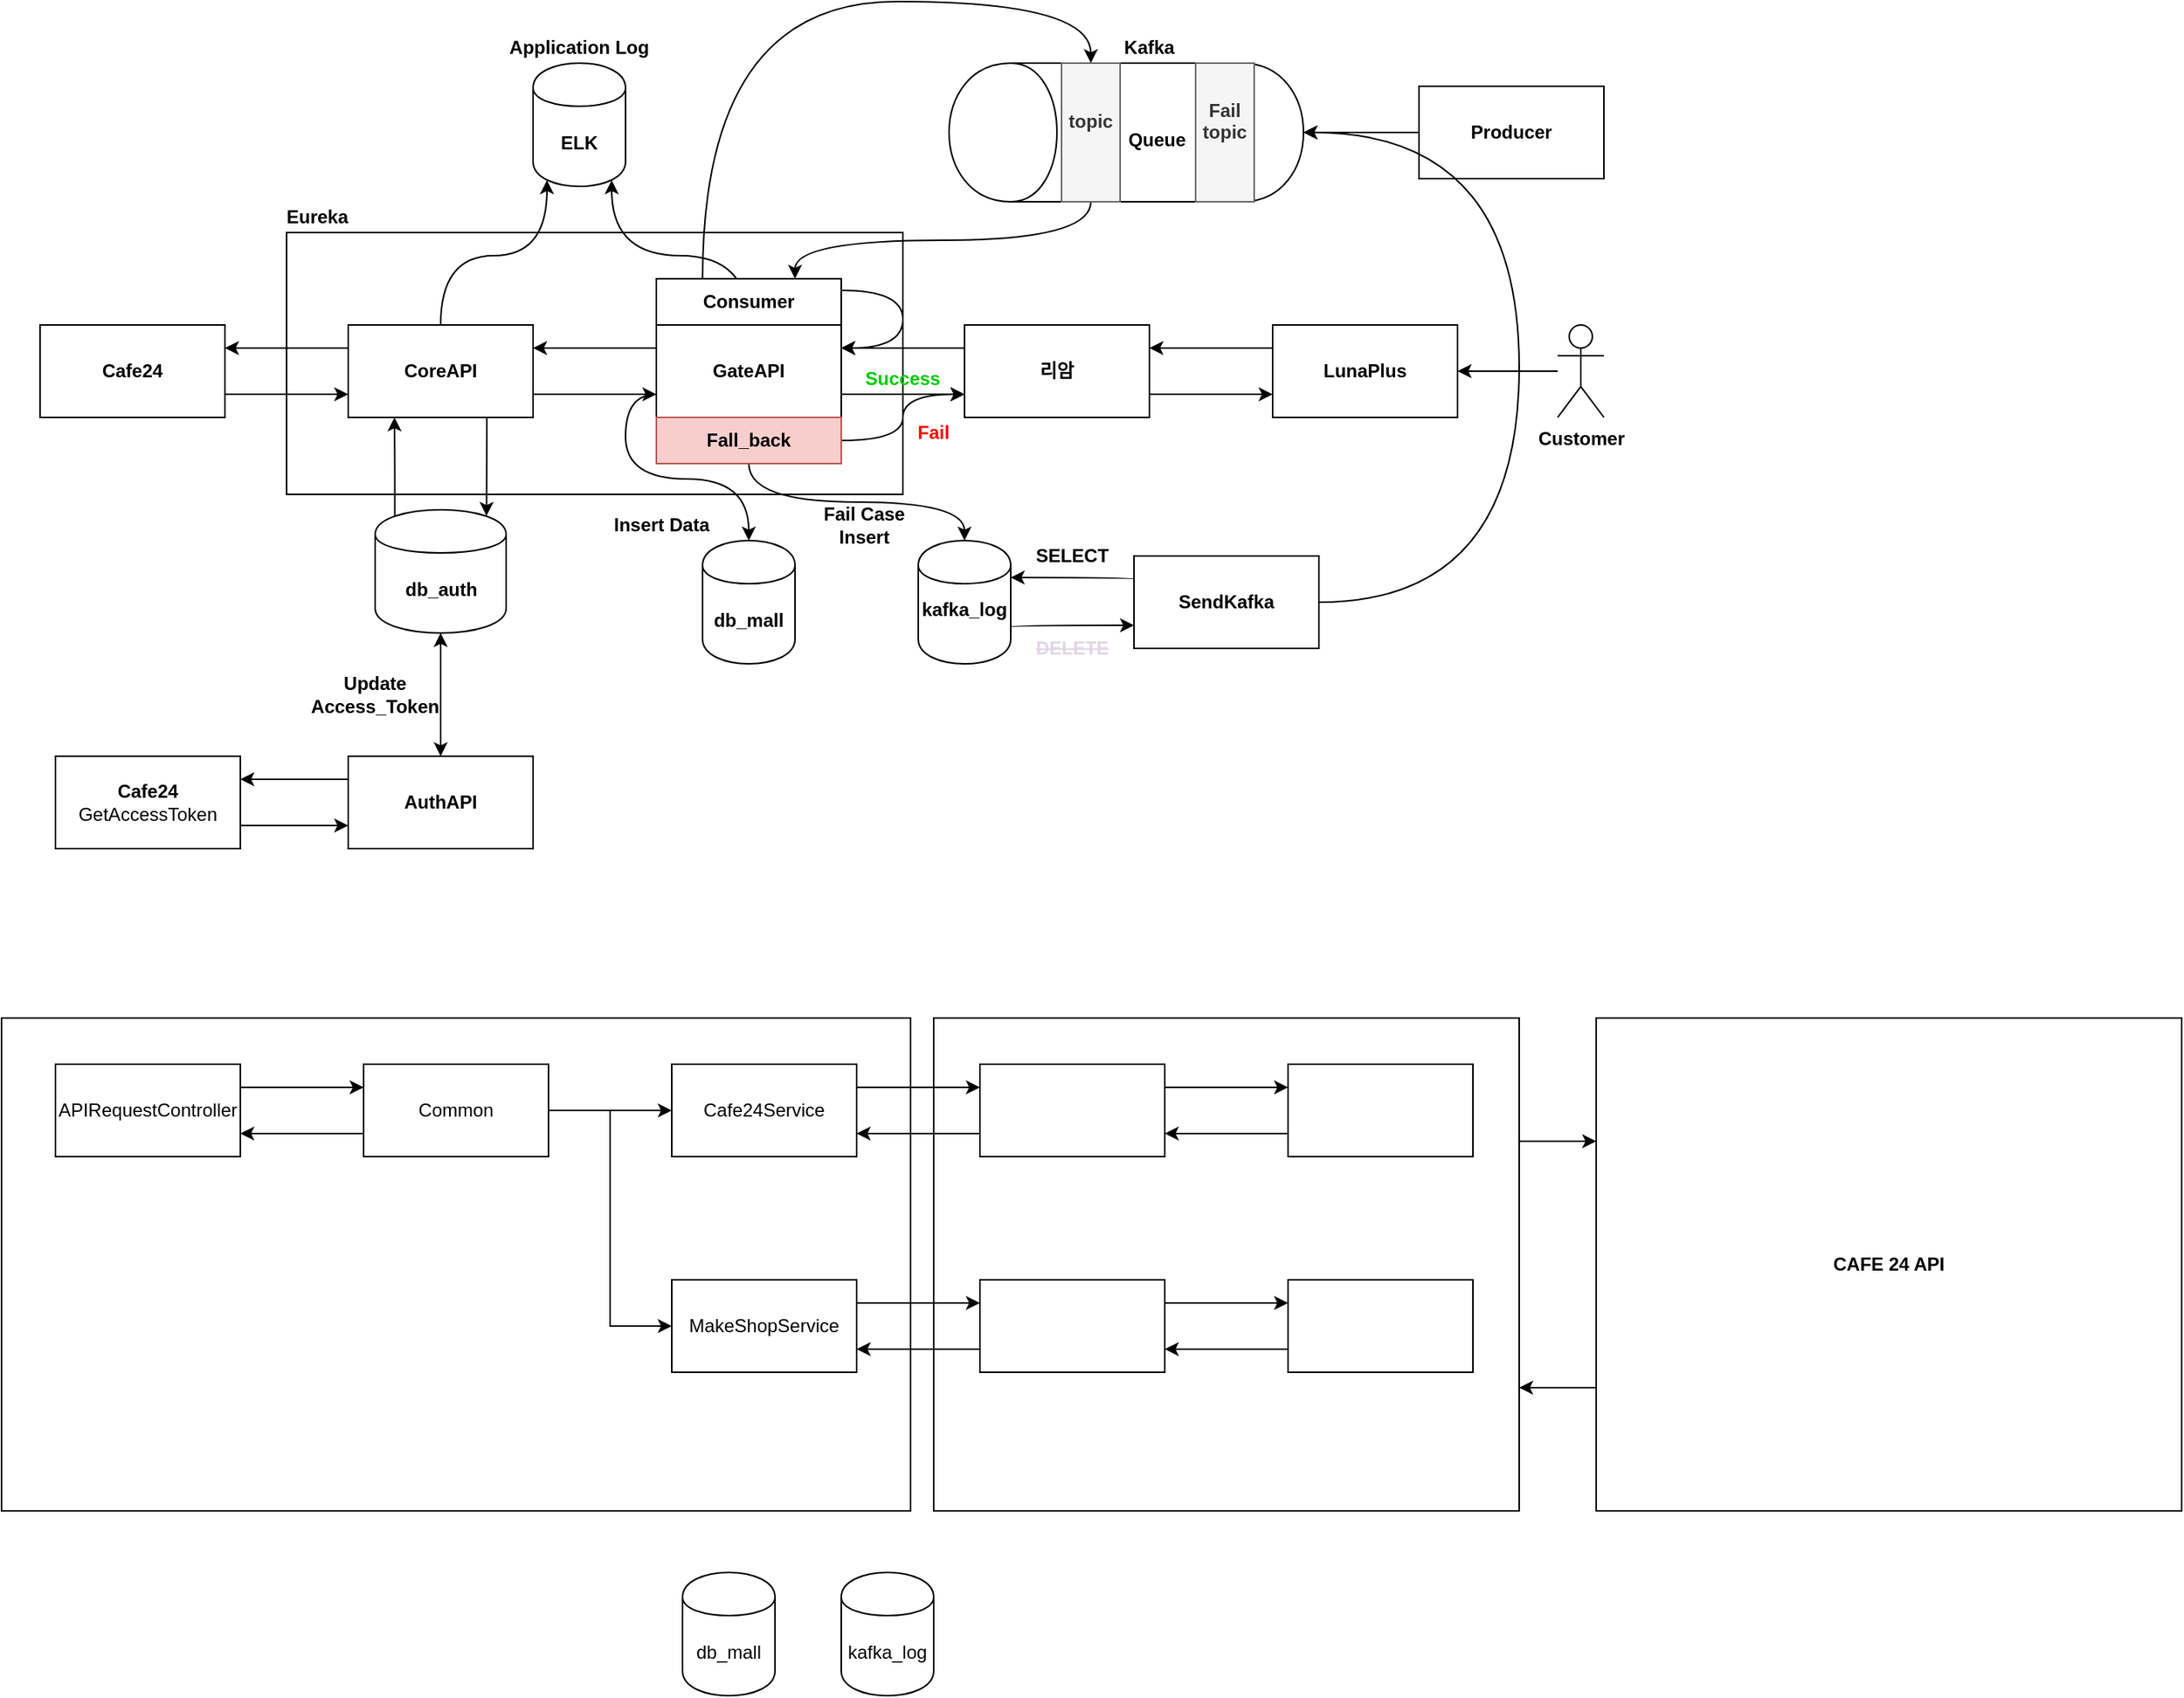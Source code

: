 <mxfile version="10.6.2" type="github"><diagram id="42ICKAVhLFUYCFlgOfqd" name="Page-1"><mxGraphModel dx="1394" dy="1933" grid="1" gridSize="10" guides="1" tooltips="1" connect="1" arrows="1" fold="1" page="1" pageScale="1" pageWidth="827" pageHeight="1169" math="0" shadow="0"><root><mxCell id="0"/><mxCell id="1" parent="0"/><mxCell id="i5PrVwfJDP0Oif4N9ulg-36" style="edgeStyle=orthogonalEdgeStyle;rounded=0;orthogonalLoop=1;jettySize=auto;html=1;exitX=1;exitY=0.25;exitDx=0;exitDy=0;entryX=0;entryY=0.25;entryDx=0;entryDy=0;" edge="1" parent="1" source="i5PrVwfJDP0Oif4N9ulg-24" target="i5PrVwfJDP0Oif4N9ulg-34"><mxGeometry relative="1" as="geometry"/></mxCell><mxCell id="i5PrVwfJDP0Oif4N9ulg-24" value="" style="rounded=0;whiteSpace=wrap;html=1;" vertex="1" parent="1"><mxGeometry x="910" y="640" width="380" height="320" as="geometry"/></mxCell><mxCell id="i5PrVwfJDP0Oif4N9ulg-8" value="" style="rounded=0;whiteSpace=wrap;html=1;" vertex="1" parent="1"><mxGeometry x="305" y="640" width="590" height="320" as="geometry"/></mxCell><mxCell id="VjElKDRY21HF93xGervd-64" value="" style="rounded=0;whiteSpace=wrap;html=1;fontStyle=1" parent="1" vertex="1"><mxGeometry x="490" y="130" width="400" height="170" as="geometry"/></mxCell><mxCell id="yxk5ylUg4WmJQZPumc39-30" value="" style="shape=cylinder;whiteSpace=wrap;html=1;boundedLbl=1;backgroundOutline=1;rotation=-90;fontStyle=1" parent="1" vertex="1"><mxGeometry x="990" y="-50" width="90" height="230" as="geometry"/></mxCell><mxCell id="yxk5ylUg4WmJQZPumc39-11" style="edgeStyle=orthogonalEdgeStyle;rounded=0;orthogonalLoop=1;jettySize=auto;html=1;exitX=1;exitY=0.75;exitDx=0;exitDy=0;entryX=0;entryY=0.75;entryDx=0;entryDy=0;fontStyle=1" parent="1" source="yxk5ylUg4WmJQZPumc39-1" target="yxk5ylUg4WmJQZPumc39-2" edge="1"><mxGeometry relative="1" as="geometry"/></mxCell><mxCell id="yxk5ylUg4WmJQZPumc39-1" value="Cafe24&lt;br&gt;" style="rounded=0;whiteSpace=wrap;html=1;fontStyle=1" parent="1" vertex="1"><mxGeometry x="330" y="190" width="120" height="60" as="geometry"/></mxCell><mxCell id="VjElKDRY21HF93xGervd-14" value="" style="edgeStyle=orthogonalEdgeStyle;curved=1;rounded=0;orthogonalLoop=1;jettySize=auto;html=1;fontStyle=1" parent="1" source="VjElKDRY21HF93xGervd-12" target="yxk5ylUg4WmJQZPumc39-22" edge="1"><mxGeometry relative="1" as="geometry"/></mxCell><mxCell id="VjElKDRY21HF93xGervd-17" style="edgeStyle=orthogonalEdgeStyle;curved=1;rounded=0;orthogonalLoop=1;jettySize=auto;html=1;exitX=0;exitY=0.25;exitDx=0;exitDy=0;entryX=1;entryY=0.25;entryDx=0;entryDy=0;fontStyle=1" parent="1" source="VjElKDRY21HF93xGervd-12" target="VjElKDRY21HF93xGervd-15" edge="1"><mxGeometry relative="1" as="geometry"/></mxCell><mxCell id="VjElKDRY21HF93xGervd-12" value="AuthAPI" style="rounded=0;whiteSpace=wrap;html=1;fontStyle=1" parent="1" vertex="1"><mxGeometry x="530" y="470" width="120" height="60" as="geometry"/></mxCell><mxCell id="VjElKDRY21HF93xGervd-18" style="edgeStyle=orthogonalEdgeStyle;curved=1;rounded=0;orthogonalLoop=1;jettySize=auto;html=1;exitX=1;exitY=0.75;exitDx=0;exitDy=0;entryX=0;entryY=0.75;entryDx=0;entryDy=0;fontStyle=1" parent="1" source="VjElKDRY21HF93xGervd-15" target="VjElKDRY21HF93xGervd-12" edge="1"><mxGeometry relative="1" as="geometry"/></mxCell><mxCell id="VjElKDRY21HF93xGervd-15" value="Cafe24&lt;br&gt;&lt;span style=&quot;font-weight: normal&quot;&gt;GetAccessToken&lt;/span&gt;&lt;br&gt;" style="rounded=0;whiteSpace=wrap;html=1;fontStyle=1" parent="1" vertex="1"><mxGeometry x="340" y="470" width="120" height="60" as="geometry"/></mxCell><mxCell id="yxk5ylUg4WmJQZPumc39-10" style="edgeStyle=orthogonalEdgeStyle;rounded=0;orthogonalLoop=1;jettySize=auto;html=1;exitX=0;exitY=0.25;exitDx=0;exitDy=0;entryX=1;entryY=0.25;entryDx=0;entryDy=0;fontStyle=1" parent="1" source="yxk5ylUg4WmJQZPumc39-2" target="yxk5ylUg4WmJQZPumc39-1" edge="1"><mxGeometry relative="1" as="geometry"/></mxCell><mxCell id="VjElKDRY21HF93xGervd-96" style="edgeStyle=orthogonalEdgeStyle;curved=1;rounded=0;orthogonalLoop=1;jettySize=auto;html=1;exitX=1;exitY=0.75;exitDx=0;exitDy=0;entryX=0;entryY=0.75;entryDx=0;entryDy=0;fontStyle=1" parent="1" source="yxk5ylUg4WmJQZPumc39-2" target="VjElKDRY21HF93xGervd-87" edge="1"><mxGeometry relative="1" as="geometry"/></mxCell><mxCell id="VjElKDRY21HF93xGervd-119" style="edgeStyle=orthogonalEdgeStyle;curved=1;rounded=0;orthogonalLoop=1;jettySize=auto;html=1;exitX=0.75;exitY=1;exitDx=0;exitDy=0;entryX=0.85;entryY=0.05;entryDx=0;entryDy=0;entryPerimeter=0;fontStyle=1" parent="1" source="yxk5ylUg4WmJQZPumc39-2" target="yxk5ylUg4WmJQZPumc39-22" edge="1"><mxGeometry relative="1" as="geometry"/></mxCell><mxCell id="VjElKDRY21HF93xGervd-135" style="edgeStyle=orthogonalEdgeStyle;curved=1;rounded=0;orthogonalLoop=1;jettySize=auto;html=1;entryX=0.15;entryY=0.95;entryDx=0;entryDy=0;entryPerimeter=0;startArrow=none;startFill=0;fontStyle=1" parent="1" source="yxk5ylUg4WmJQZPumc39-2" target="VjElKDRY21HF93xGervd-134" edge="1"><mxGeometry relative="1" as="geometry"/></mxCell><mxCell id="yxk5ylUg4WmJQZPumc39-2" value="CoreAPI" style="rounded=0;whiteSpace=wrap;html=1;fontStyle=1" parent="1" vertex="1"><mxGeometry x="530" y="190" width="120" height="60" as="geometry"/></mxCell><mxCell id="VjElKDRY21HF93xGervd-84" style="edgeStyle=orthogonalEdgeStyle;curved=1;rounded=0;orthogonalLoop=1;jettySize=auto;html=1;exitX=1;exitY=0.75;exitDx=0;exitDy=0;entryX=0;entryY=0.75;entryDx=0;entryDy=0;fontStyle=1" parent="1" source="yxk5ylUg4WmJQZPumc39-6" target="VjElKDRY21HF93xGervd-4" edge="1"><mxGeometry relative="1" as="geometry"/></mxCell><mxCell id="VjElKDRY21HF93xGervd-93" style="edgeStyle=orthogonalEdgeStyle;curved=1;rounded=0;orthogonalLoop=1;jettySize=auto;html=1;exitX=0;exitY=0.25;exitDx=0;exitDy=0;entryX=1;entryY=0.25;entryDx=0;entryDy=0;fontStyle=1" parent="1" source="yxk5ylUg4WmJQZPumc39-6" target="VjElKDRY21HF93xGervd-87" edge="1"><mxGeometry relative="1" as="geometry"/></mxCell><mxCell id="yxk5ylUg4WmJQZPumc39-6" value="리암" style="rounded=0;whiteSpace=wrap;html=1;fontStyle=1" parent="1" vertex="1"><mxGeometry x="930" y="190" width="120" height="60" as="geometry"/></mxCell><mxCell id="VjElKDRY21HF93xGervd-94" style="edgeStyle=orthogonalEdgeStyle;curved=1;rounded=0;orthogonalLoop=1;jettySize=auto;html=1;exitX=1;exitY=0.75;exitDx=0;exitDy=0;entryX=0;entryY=0.75;entryDx=0;entryDy=0;fontStyle=1" parent="1" source="VjElKDRY21HF93xGervd-87" target="yxk5ylUg4WmJQZPumc39-6" edge="1"><mxGeometry relative="1" as="geometry"/></mxCell><mxCell id="VjElKDRY21HF93xGervd-95" style="edgeStyle=orthogonalEdgeStyle;curved=1;rounded=0;orthogonalLoop=1;jettySize=auto;html=1;exitX=0;exitY=0.25;exitDx=0;exitDy=0;entryX=1;entryY=0.25;entryDx=0;entryDy=0;fontStyle=1" parent="1" source="VjElKDRY21HF93xGervd-87" target="yxk5ylUg4WmJQZPumc39-2" edge="1"><mxGeometry relative="1" as="geometry"/></mxCell><mxCell id="VjElKDRY21HF93xGervd-97" style="edgeStyle=orthogonalEdgeStyle;curved=1;rounded=0;orthogonalLoop=1;jettySize=auto;html=1;exitX=0;exitY=0.75;exitDx=0;exitDy=0;entryX=0.5;entryY=0;entryDx=0;entryDy=0;fontStyle=1" parent="1" source="VjElKDRY21HF93xGervd-87" target="yxk5ylUg4WmJQZPumc39-16" edge="1"><mxGeometry relative="1" as="geometry"/></mxCell><mxCell id="VjElKDRY21HF93xGervd-136" style="edgeStyle=orthogonalEdgeStyle;curved=1;rounded=0;orthogonalLoop=1;jettySize=auto;html=1;exitX=0.5;exitY=0;exitDx=0;exitDy=0;entryX=0.85;entryY=0.95;entryDx=0;entryDy=0;entryPerimeter=0;startArrow=none;startFill=0;fontStyle=1" parent="1" source="VjElKDRY21HF93xGervd-87" target="VjElKDRY21HF93xGervd-134" edge="1"><mxGeometry relative="1" as="geometry"/></mxCell><mxCell id="VjElKDRY21HF93xGervd-87" value="&lt;span&gt;GateAPI&lt;/span&gt;" style="rounded=0;whiteSpace=wrap;html=1;fontStyle=1" parent="1" vertex="1"><mxGeometry x="730" y="190" width="120" height="60" as="geometry"/></mxCell><mxCell id="VjElKDRY21HF93xGervd-101" style="edgeStyle=orthogonalEdgeStyle;curved=1;rounded=0;orthogonalLoop=1;jettySize=auto;html=1;exitX=0.25;exitY=0;exitDx=0;exitDy=0;entryX=0.5;entryY=0;entryDx=0;entryDy=0;fontStyle=1" parent="1" source="VjElKDRY21HF93xGervd-89" target="yxk5ylUg4WmJQZPumc39-35" edge="1"><mxGeometry relative="1" as="geometry"><Array as="points"><mxPoint x="760" y="-20"/><mxPoint x="1012" y="-20"/></Array></mxGeometry></mxCell><mxCell id="VjElKDRY21HF93xGervd-103" style="edgeStyle=orthogonalEdgeStyle;curved=1;rounded=0;orthogonalLoop=1;jettySize=auto;html=1;exitX=1;exitY=0.25;exitDx=0;exitDy=0;entryX=1;entryY=0.25;entryDx=0;entryDy=0;fontStyle=1" parent="1" source="VjElKDRY21HF93xGervd-89" target="VjElKDRY21HF93xGervd-87" edge="1"><mxGeometry relative="1" as="geometry"><Array as="points"><mxPoint x="890" y="168"/><mxPoint x="890" y="205"/></Array></mxGeometry></mxCell><mxCell id="VjElKDRY21HF93xGervd-89" value="Consumer" style="rounded=0;whiteSpace=wrap;html=1;fontStyle=1" parent="1" vertex="1"><mxGeometry x="730" y="160" width="120" height="30" as="geometry"/></mxCell><mxCell id="VjElKDRY21HF93xGervd-83" style="edgeStyle=orthogonalEdgeStyle;curved=1;rounded=0;orthogonalLoop=1;jettySize=auto;html=1;exitX=0;exitY=0.25;exitDx=0;exitDy=0;entryX=1;entryY=0.25;entryDx=0;entryDy=0;fontStyle=1" parent="1" source="VjElKDRY21HF93xGervd-4" target="yxk5ylUg4WmJQZPumc39-6" edge="1"><mxGeometry relative="1" as="geometry"/></mxCell><mxCell id="VjElKDRY21HF93xGervd-4" value="LunaPlus" style="rounded=0;whiteSpace=wrap;html=1;fontStyle=1" parent="1" vertex="1"><mxGeometry x="1130" y="190" width="120" height="60" as="geometry"/></mxCell><mxCell id="yxk5ylUg4WmJQZPumc39-16" value="db_mall" style="shape=cylinder;whiteSpace=wrap;html=1;boundedLbl=1;backgroundOutline=1;fontStyle=1" parent="1" vertex="1"><mxGeometry x="760" y="330" width="60" height="80" as="geometry"/></mxCell><mxCell id="VjElKDRY21HF93xGervd-27" style="edgeStyle=orthogonalEdgeStyle;curved=1;rounded=0;orthogonalLoop=1;jettySize=auto;html=1;exitX=1;exitY=0.7;exitDx=0;exitDy=0;entryX=0;entryY=0.75;entryDx=0;entryDy=0;fontStyle=1" parent="1" source="yxk5ylUg4WmJQZPumc39-17" target="VjElKDRY21HF93xGervd-19" edge="1"><mxGeometry relative="1" as="geometry"><Array as="points"><mxPoint x="960" y="385"/></Array></mxGeometry></mxCell><mxCell id="yxk5ylUg4WmJQZPumc39-17" value="kafka_log&lt;br&gt;&lt;br&gt;" style="shape=cylinder;whiteSpace=wrap;html=1;boundedLbl=1;backgroundOutline=1;fontStyle=1" parent="1" vertex="1"><mxGeometry x="900" y="330" width="60" height="80" as="geometry"/></mxCell><mxCell id="VjElKDRY21HF93xGervd-115" value="" style="edgeStyle=orthogonalEdgeStyle;curved=1;rounded=0;orthogonalLoop=1;jettySize=auto;html=1;fontStyle=1" parent="1" source="yxk5ylUg4WmJQZPumc39-22" edge="1"><mxGeometry relative="1" as="geometry"><mxPoint x="590" y="470" as="targetPoint"/></mxGeometry></mxCell><mxCell id="VjElKDRY21HF93xGervd-120" style="edgeStyle=orthogonalEdgeStyle;curved=1;rounded=0;orthogonalLoop=1;jettySize=auto;html=1;exitX=0.15;exitY=0.05;exitDx=0;exitDy=0;exitPerimeter=0;entryX=0.25;entryY=1;entryDx=0;entryDy=0;fontStyle=1" parent="1" source="yxk5ylUg4WmJQZPumc39-22" target="yxk5ylUg4WmJQZPumc39-2" edge="1"><mxGeometry relative="1" as="geometry"/></mxCell><mxCell id="yxk5ylUg4WmJQZPumc39-22" value="db_auth" style="shape=cylinder;whiteSpace=wrap;html=1;boundedLbl=1;backgroundOutline=1;fontStyle=1" parent="1" vertex="1"><mxGeometry x="547.5" y="310" width="85" height="80" as="geometry"/></mxCell><mxCell id="VjElKDRY21HF93xGervd-102" style="edgeStyle=orthogonalEdgeStyle;curved=1;rounded=0;orthogonalLoop=1;jettySize=auto;html=1;exitX=0.5;exitY=1;exitDx=0;exitDy=0;entryX=0.75;entryY=0;entryDx=0;entryDy=0;fontStyle=1" parent="1" source="yxk5ylUg4WmJQZPumc39-35" target="VjElKDRY21HF93xGervd-89" edge="1"><mxGeometry relative="1" as="geometry"/></mxCell><mxCell id="yxk5ylUg4WmJQZPumc39-35" value="topic&lt;br&gt;&lt;br&gt;" style="rounded=0;whiteSpace=wrap;html=1;fillColor=#f5f5f5;strokeColor=#666666;fontColor=#333333;fontStyle=1" parent="1" vertex="1"><mxGeometry x="993" y="20" width="38" height="90" as="geometry"/></mxCell><mxCell id="yxk5ylUg4WmJQZPumc39-47" style="edgeStyle=orthogonalEdgeStyle;curved=1;rounded=0;orthogonalLoop=1;jettySize=auto;html=1;exitX=0;exitY=0.5;exitDx=0;exitDy=0;entryX=0.5;entryY=1;entryDx=0;entryDy=0;fontStyle=1" parent="1" source="yxk5ylUg4WmJQZPumc39-44" target="yxk5ylUg4WmJQZPumc39-30" edge="1"><mxGeometry relative="1" as="geometry"/></mxCell><mxCell id="yxk5ylUg4WmJQZPumc39-44" value="Producer&lt;br&gt;" style="rounded=0;whiteSpace=wrap;html=1;fontStyle=1" parent="1" vertex="1"><mxGeometry x="1225" y="35" width="120" height="60" as="geometry"/></mxCell><mxCell id="yxk5ylUg4WmJQZPumc39-48" value="Queue" style="text;html=1;strokeColor=none;fillColor=none;align=center;verticalAlign=middle;whiteSpace=wrap;rounded=0;fontStyle=1" parent="1" vertex="1"><mxGeometry x="1035" y="60" width="40" height="20" as="geometry"/></mxCell><mxCell id="VjElKDRY21HF93xGervd-38" style="edgeStyle=none;rounded=0;orthogonalLoop=1;jettySize=auto;html=1;entryX=1;entryY=0.5;entryDx=0;entryDy=0;fontStyle=1" parent="1" source="yxk5ylUg4WmJQZPumc39-55" target="VjElKDRY21HF93xGervd-4" edge="1"><mxGeometry relative="1" as="geometry"/></mxCell><mxCell id="yxk5ylUg4WmJQZPumc39-55" value="Customer" style="shape=umlActor;verticalLabelPosition=bottom;labelBackgroundColor=#ffffff;verticalAlign=top;html=1;outlineConnect=0;fontStyle=1" parent="1" vertex="1"><mxGeometry x="1315" y="190" width="30" height="60" as="geometry"/></mxCell><mxCell id="VjElKDRY21HF93xGervd-22" style="edgeStyle=orthogonalEdgeStyle;curved=1;rounded=0;orthogonalLoop=1;jettySize=auto;html=1;exitX=1;exitY=0.5;exitDx=0;exitDy=0;entryX=0.5;entryY=1;entryDx=0;entryDy=0;fontStyle=1" parent="1" source="VjElKDRY21HF93xGervd-19" target="yxk5ylUg4WmJQZPumc39-30" edge="1"><mxGeometry relative="1" as="geometry"><Array as="points"><mxPoint x="1290" y="370"/><mxPoint x="1290" y="65"/></Array></mxGeometry></mxCell><mxCell id="VjElKDRY21HF93xGervd-28" style="edgeStyle=orthogonalEdgeStyle;curved=1;rounded=0;orthogonalLoop=1;jettySize=auto;html=1;exitX=0;exitY=0.25;exitDx=0;exitDy=0;entryX=1;entryY=0.3;entryDx=0;entryDy=0;fontStyle=1" parent="1" source="VjElKDRY21HF93xGervd-19" target="yxk5ylUg4WmJQZPumc39-17" edge="1"><mxGeometry relative="1" as="geometry"><Array as="points"><mxPoint x="1040" y="354"/></Array></mxGeometry></mxCell><mxCell id="VjElKDRY21HF93xGervd-19" value="SendKafka" style="rounded=0;whiteSpace=wrap;html=1;fontStyle=1" parent="1" vertex="1"><mxGeometry x="1040" y="340" width="120" height="60" as="geometry"/></mxCell><mxCell id="VjElKDRY21HF93xGervd-50" value="SELECT" style="text;html=1;strokeColor=none;fillColor=none;align=center;verticalAlign=middle;whiteSpace=wrap;rounded=0;fontStyle=1" parent="1" vertex="1"><mxGeometry x="980" y="330" width="40" height="20" as="geometry"/></mxCell><mxCell id="VjElKDRY21HF93xGervd-52" value="&lt;strike&gt;DELETE&lt;/strike&gt;" style="text;html=1;strokeColor=none;fillColor=none;align=center;verticalAlign=middle;whiteSpace=wrap;rounded=0;fontColor=#E1D5E7;fontStyle=1" parent="1" vertex="1"><mxGeometry x="980" y="390" width="40" height="20" as="geometry"/></mxCell><mxCell id="VjElKDRY21HF93xGervd-86" value="Update Access_Token" style="text;html=1;strokeColor=none;fillColor=none;align=center;verticalAlign=middle;whiteSpace=wrap;rounded=0;fontStyle=1" parent="1" vertex="1"><mxGeometry x="504" y="420" width="87" height="20" as="geometry"/></mxCell><mxCell id="VjElKDRY21HF93xGervd-98" style="edgeStyle=orthogonalEdgeStyle;curved=1;rounded=0;orthogonalLoop=1;jettySize=auto;html=1;exitX=0.5;exitY=1;exitDx=0;exitDy=0;entryX=0.5;entryY=0;entryDx=0;entryDy=0;fontStyle=1" parent="1" source="VjElKDRY21HF93xGervd-92" target="yxk5ylUg4WmJQZPumc39-17" edge="1"><mxGeometry relative="1" as="geometry"/></mxCell><mxCell id="VjElKDRY21HF93xGervd-130" style="edgeStyle=orthogonalEdgeStyle;curved=1;rounded=0;orthogonalLoop=1;jettySize=auto;html=1;exitX=1;exitY=0.5;exitDx=0;exitDy=0;entryX=0;entryY=0.75;entryDx=0;entryDy=0;startArrow=none;startFill=0;fontStyle=1" parent="1" source="VjElKDRY21HF93xGervd-92" target="yxk5ylUg4WmJQZPumc39-6" edge="1"><mxGeometry relative="1" as="geometry"/></mxCell><mxCell id="VjElKDRY21HF93xGervd-92" value="Fall_back" style="rounded=0;whiteSpace=wrap;html=1;fillColor=#f8cecc;strokeColor=#b85450;fontStyle=1" parent="1" vertex="1"><mxGeometry x="730" y="250" width="120" height="30" as="geometry"/></mxCell><mxCell id="VjElKDRY21HF93xGervd-99" value="Insert Data" style="text;html=1;strokeColor=none;fillColor=none;align=center;verticalAlign=middle;whiteSpace=wrap;rounded=0;fontStyle=1" parent="1" vertex="1"><mxGeometry x="690" y="310" width="87" height="20" as="geometry"/></mxCell><mxCell id="VjElKDRY21HF93xGervd-100" value="Fail Case Insert" style="text;html=1;strokeColor=none;fillColor=none;align=center;verticalAlign=middle;whiteSpace=wrap;rounded=0;fontStyle=1" parent="1" vertex="1"><mxGeometry x="820" y="310" width="90" height="20" as="geometry"/></mxCell><mxCell id="VjElKDRY21HF93xGervd-104" value="Fail&lt;br&gt;topic&lt;br&gt;&lt;br&gt;" style="rounded=0;whiteSpace=wrap;html=1;fillColor=#f5f5f5;strokeColor=#666666;fontColor=#333333;fontStyle=1" parent="1" vertex="1"><mxGeometry x="1080" y="20" width="38" height="90" as="geometry"/></mxCell><mxCell id="VjElKDRY21HF93xGervd-121" value="Eureka" style="text;html=1;strokeColor=none;fillColor=none;align=center;verticalAlign=middle;whiteSpace=wrap;rounded=0;fontStyle=1" parent="1" vertex="1"><mxGeometry x="490" y="110" width="40" height="20" as="geometry"/></mxCell><mxCell id="VjElKDRY21HF93xGervd-122" value="Kafka" style="text;html=1;strokeColor=none;fillColor=none;align=center;verticalAlign=middle;whiteSpace=wrap;rounded=0;fontStyle=1" parent="1" vertex="1"><mxGeometry x="1030" width="40" height="20" as="geometry"/></mxCell><mxCell id="VjElKDRY21HF93xGervd-131" value="&lt;span&gt;&lt;font color=&quot;#ff0000&quot;&gt;Fail&lt;/font&gt;&lt;/span&gt;" style="text;html=1;strokeColor=none;fillColor=none;align=center;verticalAlign=middle;whiteSpace=wrap;rounded=0;fontStyle=1" parent="1" vertex="1"><mxGeometry x="890" y="250" width="40" height="20" as="geometry"/></mxCell><mxCell id="VjElKDRY21HF93xGervd-132" value="&lt;span&gt;&lt;font color=&quot;#00cc00&quot;&gt;Success&lt;/font&gt;&lt;/span&gt;" style="text;html=1;strokeColor=none;fillColor=none;align=center;verticalAlign=middle;whiteSpace=wrap;rounded=0;fontStyle=1" parent="1" vertex="1"><mxGeometry x="870" y="215" width="40" height="20" as="geometry"/></mxCell><mxCell id="VjElKDRY21HF93xGervd-134" value="ELK" style="shape=cylinder;whiteSpace=wrap;html=1;boundedLbl=1;backgroundOutline=1;fontStyle=1" parent="1" vertex="1"><mxGeometry x="650" y="20" width="60" height="80" as="geometry"/></mxCell><mxCell id="VjElKDRY21HF93xGervd-137" value="Application Log" style="text;html=1;strokeColor=none;fillColor=none;align=center;verticalAlign=middle;whiteSpace=wrap;rounded=0;fontColor=#000000;fontStyle=1" parent="1" vertex="1"><mxGeometry x="625" width="110" height="20" as="geometry"/></mxCell><mxCell id="i5PrVwfJDP0Oif4N9ulg-11" style="edgeStyle=orthogonalEdgeStyle;rounded=0;orthogonalLoop=1;jettySize=auto;html=1;exitX=1;exitY=0.25;exitDx=0;exitDy=0;entryX=0;entryY=0.25;entryDx=0;entryDy=0;" edge="1" parent="1" source="UaDfjwhbyAhIry-C1e5H-1" target="UaDfjwhbyAhIry-C1e5H-2"><mxGeometry relative="1" as="geometry"/></mxCell><mxCell id="UaDfjwhbyAhIry-C1e5H-1" value="APIRequestController" style="rounded=0;whiteSpace=wrap;html=1;" vertex="1" parent="1"><mxGeometry x="340" y="670" width="120" height="60" as="geometry"/></mxCell><mxCell id="UaDfjwhbyAhIry-C1e5H-5" value="" style="edgeStyle=orthogonalEdgeStyle;rounded=0;orthogonalLoop=1;jettySize=auto;html=1;" edge="1" parent="1" source="UaDfjwhbyAhIry-C1e5H-2" target="UaDfjwhbyAhIry-C1e5H-4"><mxGeometry relative="1" as="geometry"/></mxCell><mxCell id="i5PrVwfJDP0Oif4N9ulg-3" style="edgeStyle=orthogonalEdgeStyle;rounded=0;orthogonalLoop=1;jettySize=auto;html=1;exitX=1;exitY=0.5;exitDx=0;exitDy=0;entryX=0;entryY=0.5;entryDx=0;entryDy=0;" edge="1" parent="1" source="UaDfjwhbyAhIry-C1e5H-2" target="i5PrVwfJDP0Oif4N9ulg-1"><mxGeometry relative="1" as="geometry"/></mxCell><mxCell id="i5PrVwfJDP0Oif4N9ulg-12" style="edgeStyle=orthogonalEdgeStyle;rounded=0;orthogonalLoop=1;jettySize=auto;html=1;exitX=0;exitY=0.75;exitDx=0;exitDy=0;entryX=1;entryY=0.75;entryDx=0;entryDy=0;" edge="1" parent="1" source="UaDfjwhbyAhIry-C1e5H-2" target="UaDfjwhbyAhIry-C1e5H-1"><mxGeometry relative="1" as="geometry"/></mxCell><mxCell id="UaDfjwhbyAhIry-C1e5H-2" value="Common" style="rounded=0;whiteSpace=wrap;html=1;" vertex="1" parent="1"><mxGeometry x="540" y="670" width="120" height="60" as="geometry"/></mxCell><mxCell id="i5PrVwfJDP0Oif4N9ulg-17" style="edgeStyle=orthogonalEdgeStyle;rounded=0;orthogonalLoop=1;jettySize=auto;html=1;exitX=1;exitY=0.25;exitDx=0;exitDy=0;entryX=0;entryY=0.25;entryDx=0;entryDy=0;" edge="1" parent="1" source="UaDfjwhbyAhIry-C1e5H-4" target="UaDfjwhbyAhIry-C1e5H-6"><mxGeometry relative="1" as="geometry"/></mxCell><mxCell id="UaDfjwhbyAhIry-C1e5H-4" value="Cafe24Service" style="rounded=0;whiteSpace=wrap;html=1;" vertex="1" parent="1"><mxGeometry x="740" y="670" width="120" height="60" as="geometry"/></mxCell><mxCell id="i5PrVwfJDP0Oif4N9ulg-28" style="edgeStyle=orthogonalEdgeStyle;rounded=0;orthogonalLoop=1;jettySize=auto;html=1;exitX=1;exitY=0.25;exitDx=0;exitDy=0;entryX=0;entryY=0.25;entryDx=0;entryDy=0;" edge="1" parent="1" source="i5PrVwfJDP0Oif4N9ulg-1" target="i5PrVwfJDP0Oif4N9ulg-25"><mxGeometry relative="1" as="geometry"/></mxCell><mxCell id="i5PrVwfJDP0Oif4N9ulg-1" value="MakeShopService" style="rounded=0;whiteSpace=wrap;html=1;" vertex="1" parent="1"><mxGeometry x="740" y="810" width="120" height="60" as="geometry"/></mxCell><mxCell id="i5PrVwfJDP0Oif4N9ulg-18" style="edgeStyle=orthogonalEdgeStyle;rounded=0;orthogonalLoop=1;jettySize=auto;html=1;exitX=0;exitY=0.75;exitDx=0;exitDy=0;entryX=1;entryY=0.75;entryDx=0;entryDy=0;" edge="1" parent="1" source="UaDfjwhbyAhIry-C1e5H-6" target="UaDfjwhbyAhIry-C1e5H-4"><mxGeometry relative="1" as="geometry"/></mxCell><mxCell id="i5PrVwfJDP0Oif4N9ulg-32" style="edgeStyle=orthogonalEdgeStyle;rounded=0;orthogonalLoop=1;jettySize=auto;html=1;exitX=1;exitY=0.25;exitDx=0;exitDy=0;entryX=0;entryY=0.25;entryDx=0;entryDy=0;" edge="1" parent="1" source="UaDfjwhbyAhIry-C1e5H-6" target="i5PrVwfJDP0Oif4N9ulg-4"><mxGeometry relative="1" as="geometry"/></mxCell><mxCell id="UaDfjwhbyAhIry-C1e5H-6" value="" style="rounded=0;whiteSpace=wrap;html=1;fontStyle=1" vertex="1" parent="1"><mxGeometry x="940" y="670" width="120" height="60" as="geometry"/></mxCell><mxCell id="i5PrVwfJDP0Oif4N9ulg-33" style="edgeStyle=orthogonalEdgeStyle;rounded=0;orthogonalLoop=1;jettySize=auto;html=1;exitX=0;exitY=0.75;exitDx=0;exitDy=0;entryX=1;entryY=0.75;entryDx=0;entryDy=0;" edge="1" parent="1" source="i5PrVwfJDP0Oif4N9ulg-4" target="UaDfjwhbyAhIry-C1e5H-6"><mxGeometry relative="1" as="geometry"/></mxCell><mxCell id="i5PrVwfJDP0Oif4N9ulg-4" value="" style="rounded=0;whiteSpace=wrap;html=1;fontStyle=1" vertex="1" parent="1"><mxGeometry x="1140" y="670" width="120" height="60" as="geometry"/></mxCell><mxCell id="i5PrVwfJDP0Oif4N9ulg-14" value="kafka_log" style="shape=cylinder;whiteSpace=wrap;html=1;boundedLbl=1;backgroundOutline=1;" vertex="1" parent="1"><mxGeometry x="850" y="1000" width="60" height="80" as="geometry"/></mxCell><mxCell id="i5PrVwfJDP0Oif4N9ulg-15" value="db_mall" style="shape=cylinder;whiteSpace=wrap;html=1;boundedLbl=1;backgroundOutline=1;" vertex="1" parent="1"><mxGeometry x="747" y="1000" width="60" height="80" as="geometry"/></mxCell><mxCell id="i5PrVwfJDP0Oif4N9ulg-29" style="edgeStyle=orthogonalEdgeStyle;rounded=0;orthogonalLoop=1;jettySize=auto;html=1;exitX=0;exitY=0.75;exitDx=0;exitDy=0;entryX=1;entryY=0.75;entryDx=0;entryDy=0;" edge="1" parent="1" source="i5PrVwfJDP0Oif4N9ulg-25" target="i5PrVwfJDP0Oif4N9ulg-1"><mxGeometry relative="1" as="geometry"/></mxCell><mxCell id="i5PrVwfJDP0Oif4N9ulg-30" style="edgeStyle=orthogonalEdgeStyle;rounded=0;orthogonalLoop=1;jettySize=auto;html=1;exitX=1;exitY=0.25;exitDx=0;exitDy=0;entryX=0;entryY=0.25;entryDx=0;entryDy=0;" edge="1" parent="1" source="i5PrVwfJDP0Oif4N9ulg-25" target="i5PrVwfJDP0Oif4N9ulg-26"><mxGeometry relative="1" as="geometry"/></mxCell><mxCell id="i5PrVwfJDP0Oif4N9ulg-25" value="" style="rounded=0;whiteSpace=wrap;html=1;" vertex="1" parent="1"><mxGeometry x="940" y="810" width="120" height="60" as="geometry"/></mxCell><mxCell id="i5PrVwfJDP0Oif4N9ulg-31" style="edgeStyle=orthogonalEdgeStyle;rounded=0;orthogonalLoop=1;jettySize=auto;html=1;exitX=0;exitY=0.75;exitDx=0;exitDy=0;entryX=1;entryY=0.75;entryDx=0;entryDy=0;" edge="1" parent="1" source="i5PrVwfJDP0Oif4N9ulg-26" target="i5PrVwfJDP0Oif4N9ulg-25"><mxGeometry relative="1" as="geometry"/></mxCell><mxCell id="i5PrVwfJDP0Oif4N9ulg-26" value="" style="rounded=0;whiteSpace=wrap;html=1;" vertex="1" parent="1"><mxGeometry x="1140" y="810" width="120" height="60" as="geometry"/></mxCell><mxCell id="i5PrVwfJDP0Oif4N9ulg-37" style="edgeStyle=orthogonalEdgeStyle;rounded=0;orthogonalLoop=1;jettySize=auto;html=1;exitX=0;exitY=0.75;exitDx=0;exitDy=0;entryX=1;entryY=0.75;entryDx=0;entryDy=0;" edge="1" parent="1" source="i5PrVwfJDP0Oif4N9ulg-34" target="i5PrVwfJDP0Oif4N9ulg-24"><mxGeometry relative="1" as="geometry"/></mxCell><mxCell id="i5PrVwfJDP0Oif4N9ulg-34" value="&lt;b&gt;CAFE 24 API&lt;/b&gt;" style="rounded=0;whiteSpace=wrap;html=1;" vertex="1" parent="1"><mxGeometry x="1340" y="640" width="380" height="320" as="geometry"/></mxCell></root></mxGraphModel></diagram></mxfile>